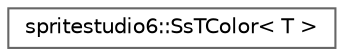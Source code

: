 digraph "Graphical Class Hierarchy"
{
 // LATEX_PDF_SIZE
  bgcolor="transparent";
  edge [fontname=Helvetica,fontsize=10,labelfontname=Helvetica,labelfontsize=10];
  node [fontname=Helvetica,fontsize=10,shape=box,height=0.2,width=0.4];
  rankdir="LR";
  Node0 [id="Node000000",label="spritestudio6::SsTColor\< T \>",height=0.2,width=0.4,color="grey40", fillcolor="white", style="filled",URL="$classspritestudio6_1_1_ss_t_color.html",tooltip="カラー値を定義するテンプレートクラスです。"];
}
